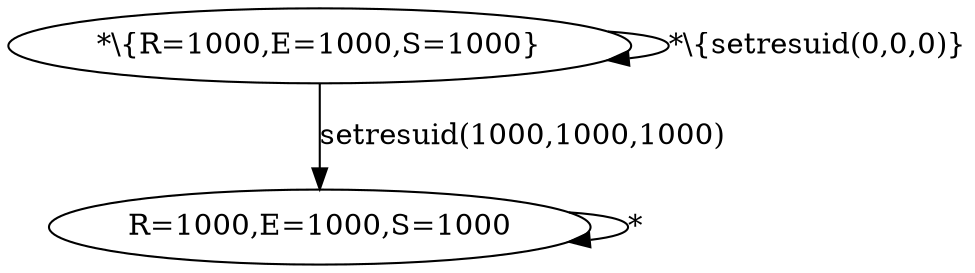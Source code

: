 digraph G {
"*\\{R=1000,E=1000,S=1000}" -> "*\\{R=1000,E=1000,S=1000}"[label="*\\{setresuid(0,0,0)}"]
#"*\\{R=1000,E=1000,S=1000}" -> "R=0,E=0,S=0"[label="setresuid(0,0,0)"]
#"*\\{R=1000,E=1000,S=1000}" -> "R=0,E=0,S=1000"[label="setresuid(0,0,1000)"]
#"*\\{R=1000,E=1000,S=1000}" -> "R=0,E=1000,S=0"[label="setresuid(0,1000,0)"]
#"*\\{R=1000,E=1000,S=1000}" -> "R=0,E=1000,S=1000"[label="setresuid(0,1000,1000)"]
#"*\\{R=1000,E=1000,S=1000}" -> "R=1000,E=0,S=0"[label="setresuid(1000,0,0)"]
#"*\\{R=1000,E=1000,S=1000}" -> "R=1000,E=0,S=1000"[label="setresuid(1000,0,1000)"]
#"*\\{R=1000,E=1000,S=1000}" -> "R=1000,E=1000,S=0"[label="setresuid(1000,1000,0)"]
"*\\{R=1000,E=1000,S=1000}" -> "R=1000,E=1000,S=1000"[label="setresuid(1000,1000,1000)"]
"R=1000,E=1000,S=1000"->	"R=1000,E=1000,S=1000"[label="*"]
}
